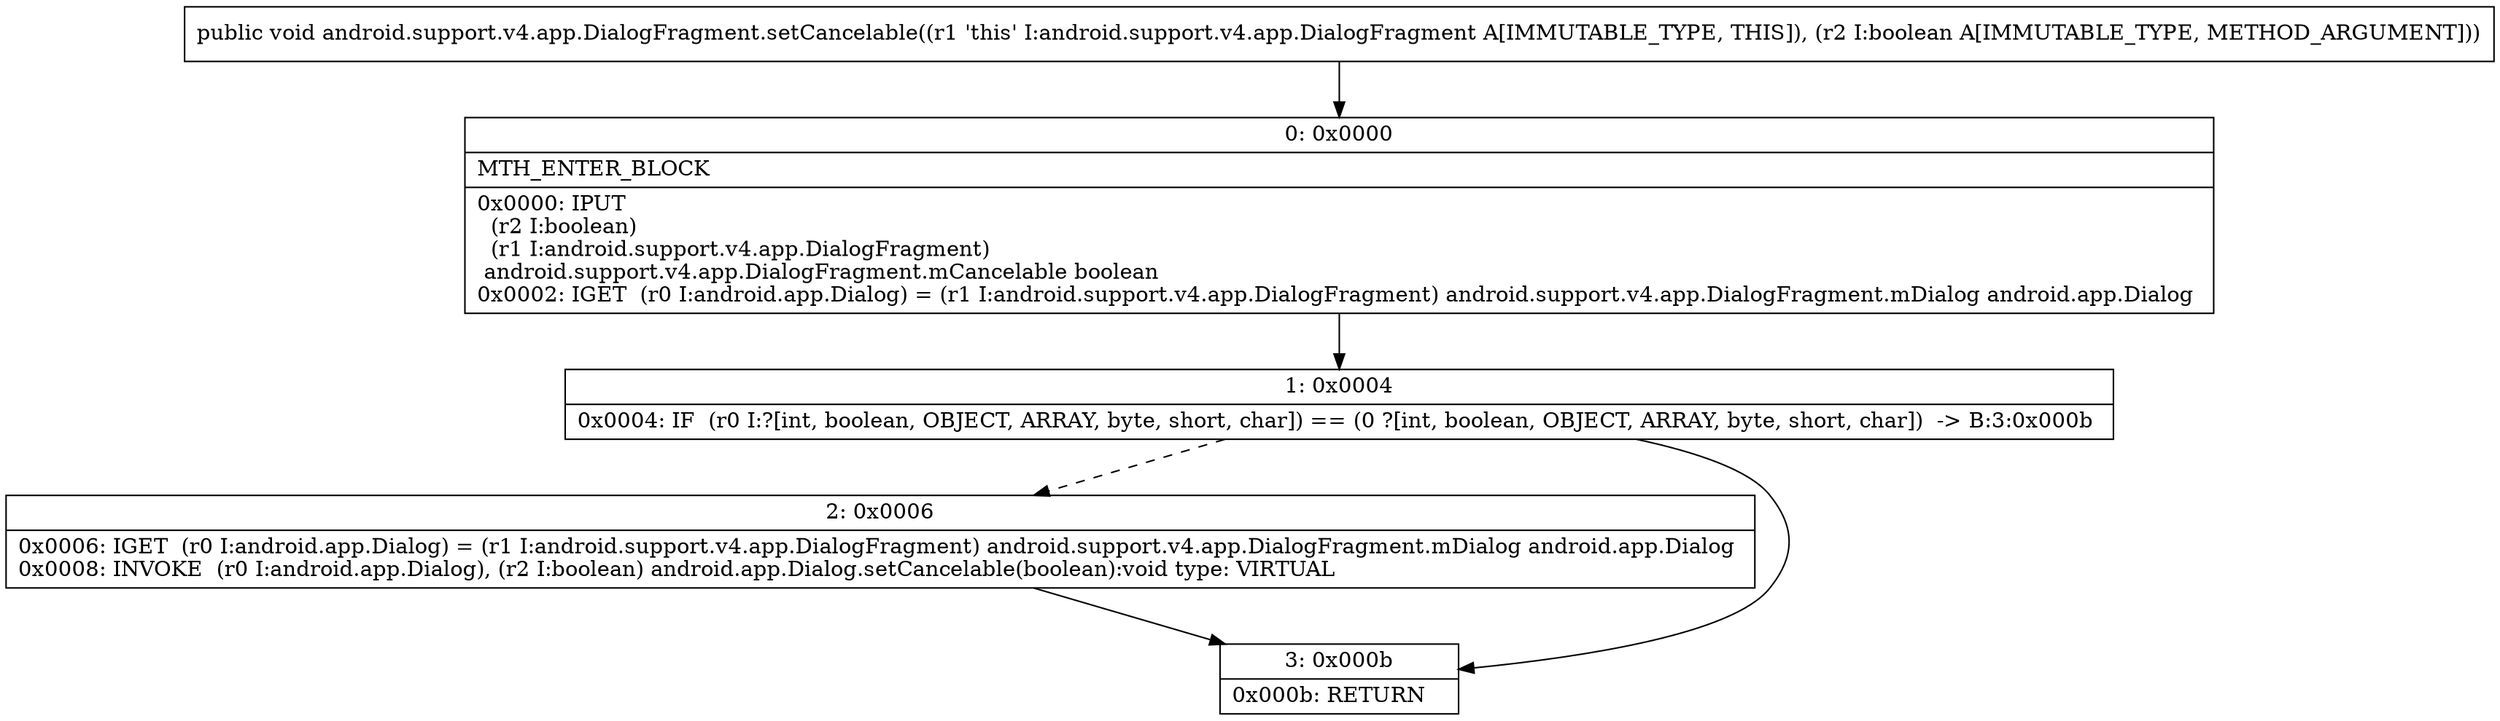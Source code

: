 digraph "CFG forandroid.support.v4.app.DialogFragment.setCancelable(Z)V" {
Node_0 [shape=record,label="{0\:\ 0x0000|MTH_ENTER_BLOCK\l|0x0000: IPUT  \l  (r2 I:boolean)\l  (r1 I:android.support.v4.app.DialogFragment)\l android.support.v4.app.DialogFragment.mCancelable boolean \l0x0002: IGET  (r0 I:android.app.Dialog) = (r1 I:android.support.v4.app.DialogFragment) android.support.v4.app.DialogFragment.mDialog android.app.Dialog \l}"];
Node_1 [shape=record,label="{1\:\ 0x0004|0x0004: IF  (r0 I:?[int, boolean, OBJECT, ARRAY, byte, short, char]) == (0 ?[int, boolean, OBJECT, ARRAY, byte, short, char])  \-\> B:3:0x000b \l}"];
Node_2 [shape=record,label="{2\:\ 0x0006|0x0006: IGET  (r0 I:android.app.Dialog) = (r1 I:android.support.v4.app.DialogFragment) android.support.v4.app.DialogFragment.mDialog android.app.Dialog \l0x0008: INVOKE  (r0 I:android.app.Dialog), (r2 I:boolean) android.app.Dialog.setCancelable(boolean):void type: VIRTUAL \l}"];
Node_3 [shape=record,label="{3\:\ 0x000b|0x000b: RETURN   \l}"];
MethodNode[shape=record,label="{public void android.support.v4.app.DialogFragment.setCancelable((r1 'this' I:android.support.v4.app.DialogFragment A[IMMUTABLE_TYPE, THIS]), (r2 I:boolean A[IMMUTABLE_TYPE, METHOD_ARGUMENT])) }"];
MethodNode -> Node_0;
Node_0 -> Node_1;
Node_1 -> Node_2[style=dashed];
Node_1 -> Node_3;
Node_2 -> Node_3;
}


